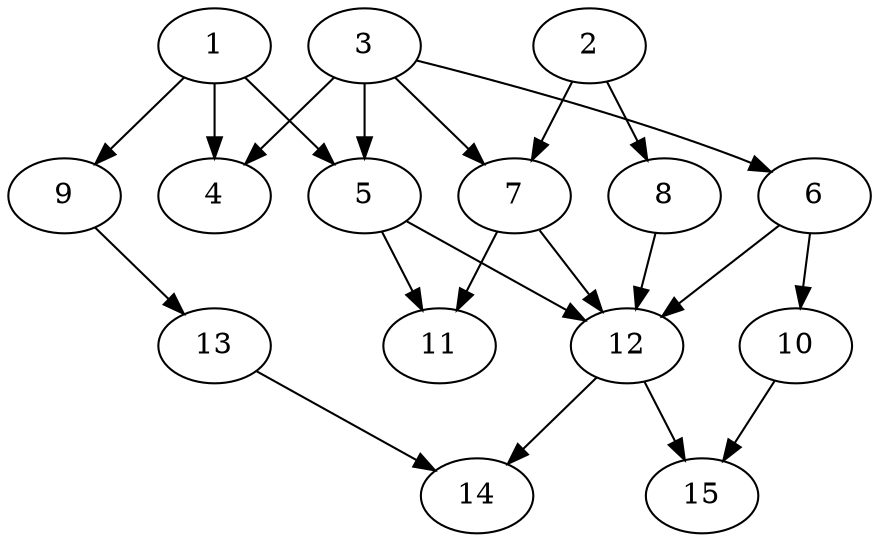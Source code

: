 // DAG automatically generated by daggen at Thu Oct  3 13:59:27 2019
// ./daggen --dot -n 15 --ccr 0.3 --fat 0.7 --regular 0.5 --density 0.6 --mindata 5242880 --maxdata 52428800 
digraph G {
  1 [size="93409280", alpha="0.10", expect_size="28022784"] 
  1 -> 4 [size ="28022784"]
  1 -> 5 [size ="28022784"]
  1 -> 9 [size ="28022784"]
  2 [size="129986560", alpha="0.05", expect_size="38995968"] 
  2 -> 7 [size ="38995968"]
  2 -> 8 [size ="38995968"]
  3 [size="69847040", alpha="0.11", expect_size="20954112"] 
  3 -> 4 [size ="20954112"]
  3 -> 5 [size ="20954112"]
  3 -> 6 [size ="20954112"]
  3 -> 7 [size ="20954112"]
  4 [size="169905493", alpha="0.07", expect_size="50971648"] 
  5 [size="98017280", alpha="0.12", expect_size="29405184"] 
  5 -> 11 [size ="29405184"]
  5 -> 12 [size ="29405184"]
  6 [size="143650133", alpha="0.14", expect_size="43095040"] 
  6 -> 10 [size ="43095040"]
  6 -> 12 [size ="43095040"]
  7 [size="47005013", alpha="0.15", expect_size="14101504"] 
  7 -> 11 [size ="14101504"]
  7 -> 12 [size ="14101504"]
  8 [size="37625173", alpha="0.14", expect_size="11287552"] 
  8 -> 12 [size ="11287552"]
  9 [size="137526613", alpha="0.03", expect_size="41257984"] 
  9 -> 13 [size ="41257984"]
  10 [size="141359787", alpha="0.09", expect_size="42407936"] 
  10 -> 15 [size ="42407936"]
  11 [size="162856960", alpha="0.02", expect_size="48857088"] 
  12 [size="81083733", alpha="0.10", expect_size="24325120"] 
  12 -> 14 [size ="24325120"]
  12 -> 15 [size ="24325120"]
  13 [size="118121813", alpha="0.10", expect_size="35436544"] 
  13 -> 14 [size ="35436544"]
  14 [size="45216427", alpha="0.00", expect_size="13564928"] 
  15 [size="98283520", alpha="0.13", expect_size="29485056"] 
}
